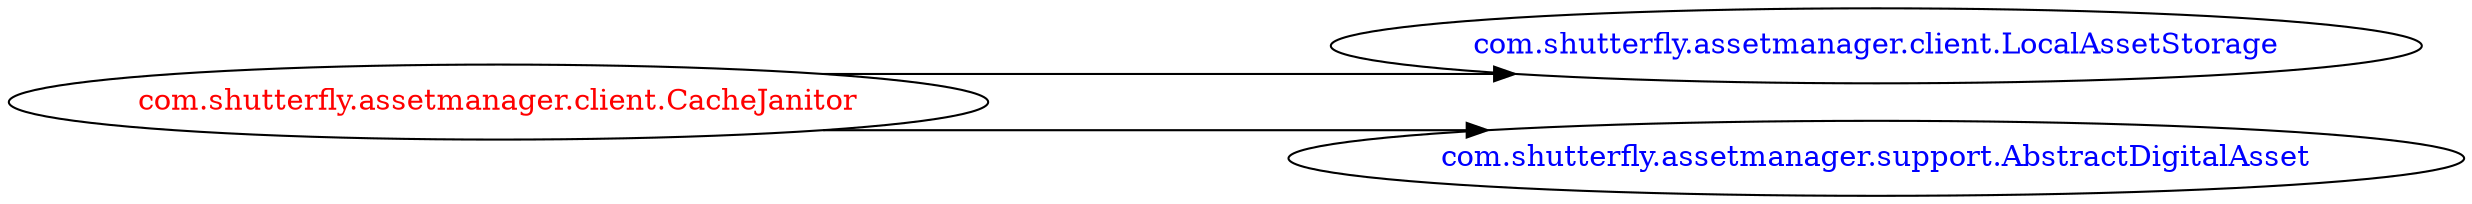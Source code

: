 digraph dependencyGraph {
 concentrate=true;
 ranksep="2.0";
 rankdir="LR"; 
 splines="ortho";
"com.shutterfly.assetmanager.client.CacheJanitor" [fontcolor="red"];
"com.shutterfly.assetmanager.client.LocalAssetStorage" [ fontcolor="blue" ];
"com.shutterfly.assetmanager.client.CacheJanitor"->"com.shutterfly.assetmanager.client.LocalAssetStorage";
"com.shutterfly.assetmanager.support.AbstractDigitalAsset" [ fontcolor="blue" ];
"com.shutterfly.assetmanager.client.CacheJanitor"->"com.shutterfly.assetmanager.support.AbstractDigitalAsset";
}